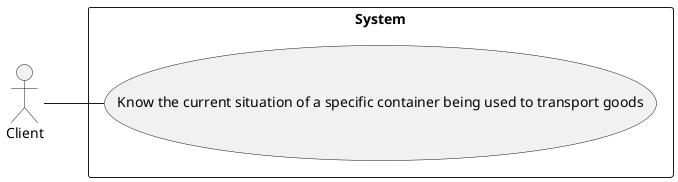 @startuml
left to right direction
skinparam packageStyle rectangle
actor Client
rectangle "System"{
    Client--(Know the current situation of a specific container being used to transport goods)
}
@enduml